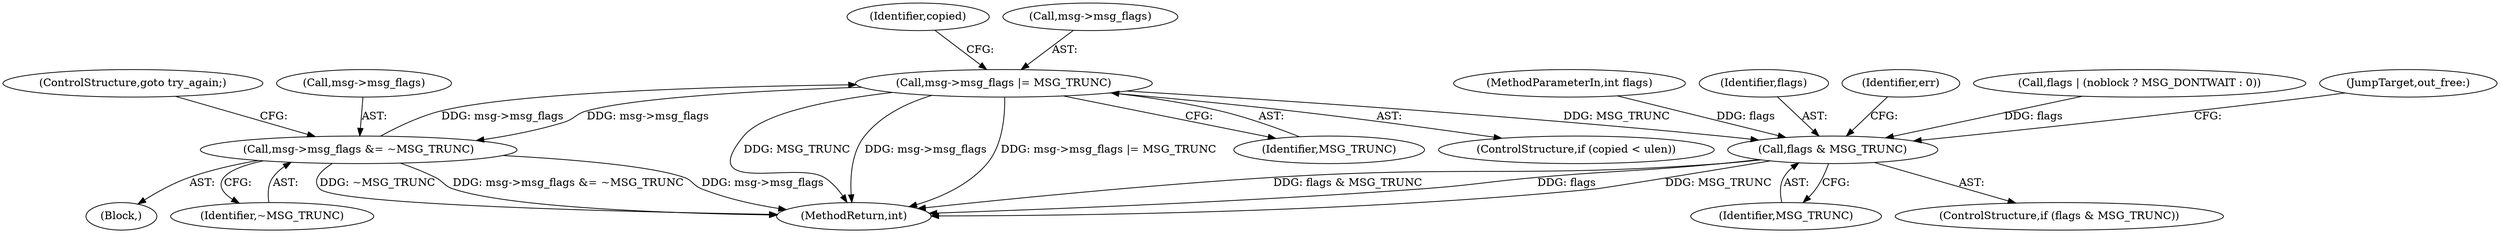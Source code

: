digraph "0_linux_197c949e7798fbf28cfadc69d9ca0c2abbf93191@pointer" {
"1000185" [label="(Call,msg->msg_flags |= MSG_TRUNC)"];
"1000357" [label="(Call,msg->msg_flags &= ~MSG_TRUNC)"];
"1000185" [label="(Call,msg->msg_flags |= MSG_TRUNC)"];
"1000318" [label="(Call,flags & MSG_TRUNC)"];
"1000320" [label="(Identifier,MSG_TRUNC)"];
"1000362" [label="(ControlStructure,goto try_again;)"];
"1000322" [label="(Identifier,err)"];
"1000146" [label="(Call,flags | (noblock ? MSG_DONTWAIT : 0))"];
"1000358" [label="(Call,msg->msg_flags)"];
"1000193" [label="(Identifier,copied)"];
"1000189" [label="(Identifier,MSG_TRUNC)"];
"1000363" [label="(MethodReturn,int)"];
"1000317" [label="(ControlStructure,if (flags & MSG_TRUNC))"];
"1000181" [label="(ControlStructure,if (copied < ulen))"];
"1000324" [label="(JumpTarget,out_free:)"];
"1000110" [label="(Block,)"];
"1000361" [label="(Identifier,~MSG_TRUNC)"];
"1000108" [label="(MethodParameterIn,int flags)"];
"1000357" [label="(Call,msg->msg_flags &= ~MSG_TRUNC)"];
"1000186" [label="(Call,msg->msg_flags)"];
"1000318" [label="(Call,flags & MSG_TRUNC)"];
"1000185" [label="(Call,msg->msg_flags |= MSG_TRUNC)"];
"1000319" [label="(Identifier,flags)"];
"1000185" -> "1000181"  [label="AST: "];
"1000185" -> "1000189"  [label="CFG: "];
"1000186" -> "1000185"  [label="AST: "];
"1000189" -> "1000185"  [label="AST: "];
"1000193" -> "1000185"  [label="CFG: "];
"1000185" -> "1000363"  [label="DDG: msg->msg_flags"];
"1000185" -> "1000363"  [label="DDG: msg->msg_flags |= MSG_TRUNC"];
"1000185" -> "1000363"  [label="DDG: MSG_TRUNC"];
"1000357" -> "1000185"  [label="DDG: msg->msg_flags"];
"1000185" -> "1000318"  [label="DDG: MSG_TRUNC"];
"1000185" -> "1000357"  [label="DDG: msg->msg_flags"];
"1000357" -> "1000110"  [label="AST: "];
"1000357" -> "1000361"  [label="CFG: "];
"1000358" -> "1000357"  [label="AST: "];
"1000361" -> "1000357"  [label="AST: "];
"1000362" -> "1000357"  [label="CFG: "];
"1000357" -> "1000363"  [label="DDG: ~MSG_TRUNC"];
"1000357" -> "1000363"  [label="DDG: msg->msg_flags &= ~MSG_TRUNC"];
"1000357" -> "1000363"  [label="DDG: msg->msg_flags"];
"1000318" -> "1000317"  [label="AST: "];
"1000318" -> "1000320"  [label="CFG: "];
"1000319" -> "1000318"  [label="AST: "];
"1000320" -> "1000318"  [label="AST: "];
"1000322" -> "1000318"  [label="CFG: "];
"1000324" -> "1000318"  [label="CFG: "];
"1000318" -> "1000363"  [label="DDG: flags & MSG_TRUNC"];
"1000318" -> "1000363"  [label="DDG: flags"];
"1000318" -> "1000363"  [label="DDG: MSG_TRUNC"];
"1000146" -> "1000318"  [label="DDG: flags"];
"1000108" -> "1000318"  [label="DDG: flags"];
}
